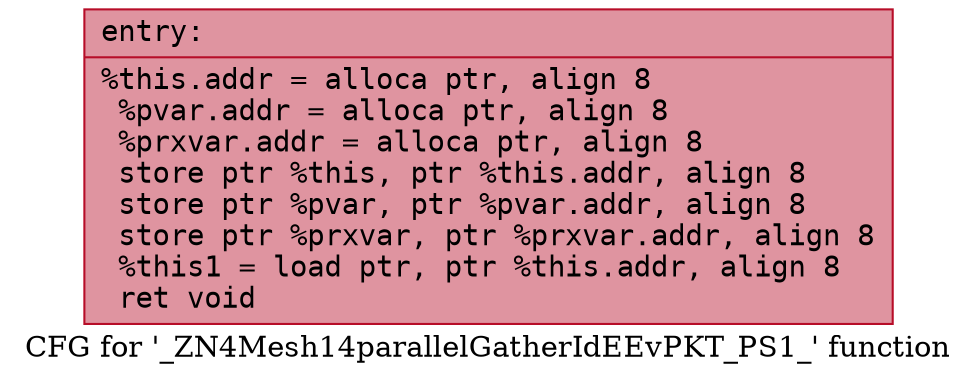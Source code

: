 digraph "CFG for '_ZN4Mesh14parallelGatherIdEEvPKT_PS1_' function" {
	label="CFG for '_ZN4Mesh14parallelGatherIdEEvPKT_PS1_' function";

	Node0x56307d7892e0 [shape=record,color="#b70d28ff", style=filled, fillcolor="#b70d2870" fontname="Courier",label="{entry:\l|  %this.addr = alloca ptr, align 8\l  %pvar.addr = alloca ptr, align 8\l  %prxvar.addr = alloca ptr, align 8\l  store ptr %this, ptr %this.addr, align 8\l  store ptr %pvar, ptr %pvar.addr, align 8\l  store ptr %prxvar, ptr %prxvar.addr, align 8\l  %this1 = load ptr, ptr %this.addr, align 8\l  ret void\l}"];
}
